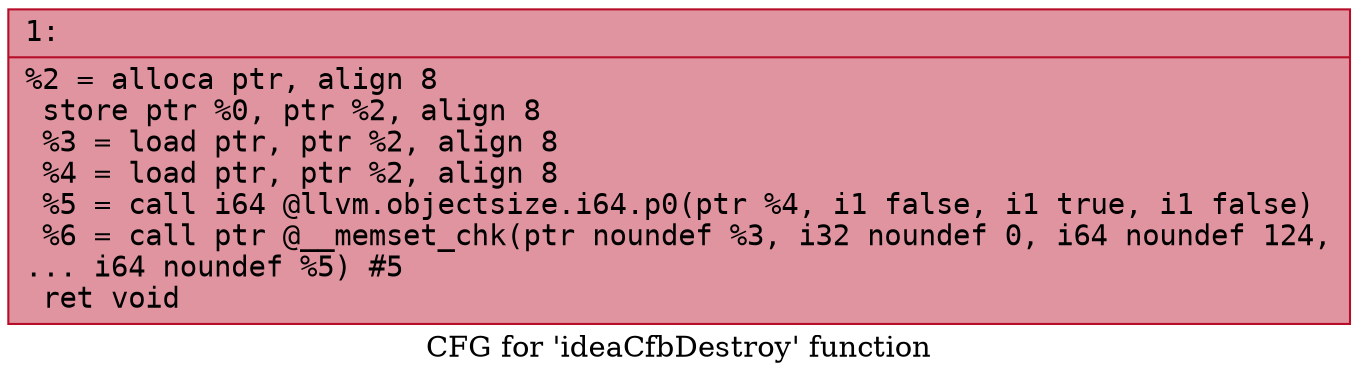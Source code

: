 digraph "CFG for 'ideaCfbDestroy' function" {
	label="CFG for 'ideaCfbDestroy' function";

	Node0x600000bae260 [shape=record,color="#b70d28ff", style=filled, fillcolor="#b70d2870" fontname="Courier",label="{1:\l|  %2 = alloca ptr, align 8\l  store ptr %0, ptr %2, align 8\l  %3 = load ptr, ptr %2, align 8\l  %4 = load ptr, ptr %2, align 8\l  %5 = call i64 @llvm.objectsize.i64.p0(ptr %4, i1 false, i1 true, i1 false)\l  %6 = call ptr @__memset_chk(ptr noundef %3, i32 noundef 0, i64 noundef 124,\l... i64 noundef %5) #5\l  ret void\l}"];
}
